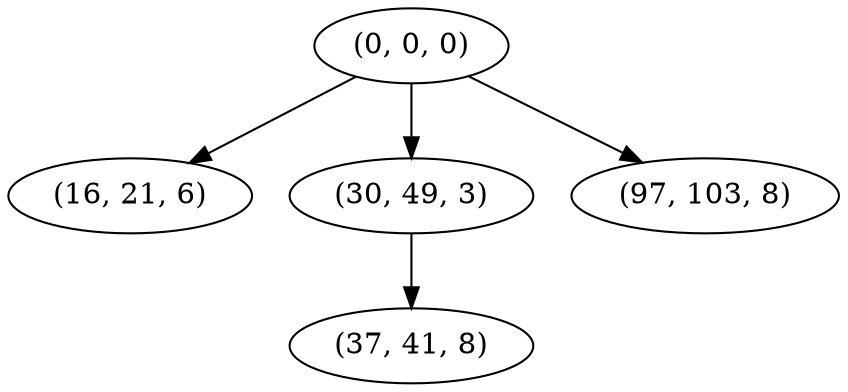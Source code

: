 digraph tree {
    "(0, 0, 0)";
    "(16, 21, 6)";
    "(30, 49, 3)";
    "(37, 41, 8)";
    "(97, 103, 8)";
    "(0, 0, 0)" -> "(16, 21, 6)";
    "(0, 0, 0)" -> "(30, 49, 3)";
    "(0, 0, 0)" -> "(97, 103, 8)";
    "(30, 49, 3)" -> "(37, 41, 8)";
}
